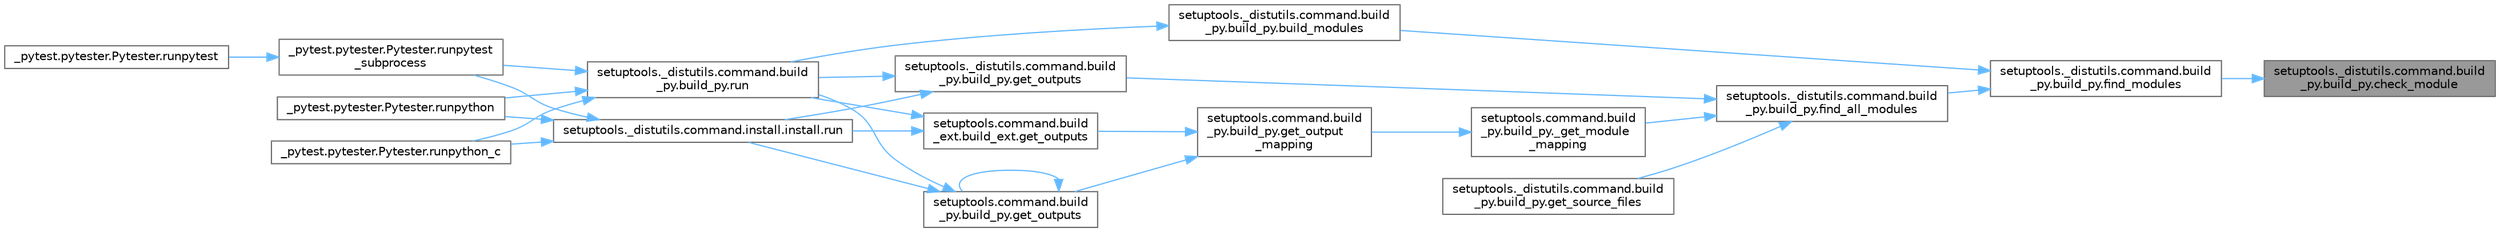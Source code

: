 digraph "setuptools._distutils.command.build_py.build_py.check_module"
{
 // LATEX_PDF_SIZE
  bgcolor="transparent";
  edge [fontname=Helvetica,fontsize=10,labelfontname=Helvetica,labelfontsize=10];
  node [fontname=Helvetica,fontsize=10,shape=box,height=0.2,width=0.4];
  rankdir="RL";
  Node1 [id="Node000001",label="setuptools._distutils.command.build\l_py.build_py.check_module",height=0.2,width=0.4,color="gray40", fillcolor="grey60", style="filled", fontcolor="black",tooltip=" "];
  Node1 -> Node2 [id="edge1_Node000001_Node000002",dir="back",color="steelblue1",style="solid",tooltip=" "];
  Node2 [id="Node000002",label="setuptools._distutils.command.build\l_py.build_py.find_modules",height=0.2,width=0.4,color="grey40", fillcolor="white", style="filled",URL="$classsetuptools_1_1__distutils_1_1command_1_1build__py_1_1build__py.html#a724f641a8247f19d38875d6f6efbfaa8",tooltip=" "];
  Node2 -> Node3 [id="edge2_Node000002_Node000003",dir="back",color="steelblue1",style="solid",tooltip=" "];
  Node3 [id="Node000003",label="setuptools._distutils.command.build\l_py.build_py.build_modules",height=0.2,width=0.4,color="grey40", fillcolor="white", style="filled",URL="$classsetuptools_1_1__distutils_1_1command_1_1build__py_1_1build__py.html#acfda271dc618a53316fba55fb79c462e",tooltip=" "];
  Node3 -> Node4 [id="edge3_Node000003_Node000004",dir="back",color="steelblue1",style="solid",tooltip=" "];
  Node4 [id="Node000004",label="setuptools._distutils.command.build\l_py.build_py.run",height=0.2,width=0.4,color="grey40", fillcolor="white", style="filled",URL="$classsetuptools_1_1__distutils_1_1command_1_1build__py_1_1build__py.html#a12ccc381525d7b9f7c3757cda2fcb404",tooltip=" "];
  Node4 -> Node5 [id="edge4_Node000004_Node000005",dir="back",color="steelblue1",style="solid",tooltip=" "];
  Node5 [id="Node000005",label="_pytest.pytester.Pytester.runpytest\l_subprocess",height=0.2,width=0.4,color="grey40", fillcolor="white", style="filled",URL="$class__pytest_1_1pytester_1_1_pytester.html#a59323c6d6a1469a1206f1c0b8fce99c9",tooltip=" "];
  Node5 -> Node6 [id="edge5_Node000005_Node000006",dir="back",color="steelblue1",style="solid",tooltip=" "];
  Node6 [id="Node000006",label="_pytest.pytester.Pytester.runpytest",height=0.2,width=0.4,color="grey40", fillcolor="white", style="filled",URL="$class__pytest_1_1pytester_1_1_pytester.html#a2765db48ffe1b8853581d711ff43a87b",tooltip=" "];
  Node4 -> Node7 [id="edge6_Node000004_Node000007",dir="back",color="steelblue1",style="solid",tooltip=" "];
  Node7 [id="Node000007",label="_pytest.pytester.Pytester.runpython",height=0.2,width=0.4,color="grey40", fillcolor="white", style="filled",URL="$class__pytest_1_1pytester_1_1_pytester.html#a4e0c539507f15fd333cf618faf9687ef",tooltip=" "];
  Node4 -> Node8 [id="edge7_Node000004_Node000008",dir="back",color="steelblue1",style="solid",tooltip=" "];
  Node8 [id="Node000008",label="_pytest.pytester.Pytester.runpython_c",height=0.2,width=0.4,color="grey40", fillcolor="white", style="filled",URL="$class__pytest_1_1pytester_1_1_pytester.html#aea789acfe206d9c40d9a6bf54a337f2a",tooltip=" "];
  Node2 -> Node9 [id="edge8_Node000002_Node000009",dir="back",color="steelblue1",style="solid",tooltip=" "];
  Node9 [id="Node000009",label="setuptools._distutils.command.build\l_py.build_py.find_all_modules",height=0.2,width=0.4,color="grey40", fillcolor="white", style="filled",URL="$classsetuptools_1_1__distutils_1_1command_1_1build__py_1_1build__py.html#ad14bc7eacc6abeaa9d23f38c5f5d4f3e",tooltip=" "];
  Node9 -> Node10 [id="edge9_Node000009_Node000010",dir="back",color="steelblue1",style="solid",tooltip=" "];
  Node10 [id="Node000010",label="setuptools.command.build\l_py.build_py._get_module\l_mapping",height=0.2,width=0.4,color="grey40", fillcolor="white", style="filled",URL="$classsetuptools_1_1command_1_1build__py_1_1build__py.html#a37ef66e0ec2282b115e87fd3e7c2a23e",tooltip=" "];
  Node10 -> Node11 [id="edge10_Node000010_Node000011",dir="back",color="steelblue1",style="solid",tooltip=" "];
  Node11 [id="Node000011",label="setuptools.command.build\l_py.build_py.get_output\l_mapping",height=0.2,width=0.4,color="grey40", fillcolor="white", style="filled",URL="$classsetuptools_1_1command_1_1build__py_1_1build__py.html#aca19d12f9d49440b9730c9309b63c050",tooltip=" "];
  Node11 -> Node12 [id="edge11_Node000011_Node000012",dir="back",color="steelblue1",style="solid",tooltip=" "];
  Node12 [id="Node000012",label="setuptools.command.build\l_ext.build_ext.get_outputs",height=0.2,width=0.4,color="grey40", fillcolor="white", style="filled",URL="$classsetuptools_1_1command_1_1build__ext_1_1build__ext.html#a834f243d89ea3ee2f57ad22a662f4665",tooltip=" "];
  Node12 -> Node4 [id="edge12_Node000012_Node000004",dir="back",color="steelblue1",style="solid",tooltip=" "];
  Node12 -> Node13 [id="edge13_Node000012_Node000013",dir="back",color="steelblue1",style="solid",tooltip=" "];
  Node13 [id="Node000013",label="setuptools._distutils.command.install.install.run",height=0.2,width=0.4,color="grey40", fillcolor="white", style="filled",URL="$classsetuptools_1_1__distutils_1_1command_1_1install_1_1install.html#a334865e31c8184ad6db89bade3233a4f",tooltip=" "];
  Node13 -> Node5 [id="edge14_Node000013_Node000005",dir="back",color="steelblue1",style="solid",tooltip=" "];
  Node13 -> Node7 [id="edge15_Node000013_Node000007",dir="back",color="steelblue1",style="solid",tooltip=" "];
  Node13 -> Node8 [id="edge16_Node000013_Node000008",dir="back",color="steelblue1",style="solid",tooltip=" "];
  Node11 -> Node14 [id="edge17_Node000011_Node000014",dir="back",color="steelblue1",style="solid",tooltip=" "];
  Node14 [id="Node000014",label="setuptools.command.build\l_py.build_py.get_outputs",height=0.2,width=0.4,color="grey40", fillcolor="white", style="filled",URL="$classsetuptools_1_1command_1_1build__py_1_1build__py.html#adcbbc691ee0e02d57d58f5ac928a8b68",tooltip=" "];
  Node14 -> Node14 [id="edge18_Node000014_Node000014",dir="back",color="steelblue1",style="solid",tooltip=" "];
  Node14 -> Node4 [id="edge19_Node000014_Node000004",dir="back",color="steelblue1",style="solid",tooltip=" "];
  Node14 -> Node13 [id="edge20_Node000014_Node000013",dir="back",color="steelblue1",style="solid",tooltip=" "];
  Node9 -> Node15 [id="edge21_Node000009_Node000015",dir="back",color="steelblue1",style="solid",tooltip=" "];
  Node15 [id="Node000015",label="setuptools._distutils.command.build\l_py.build_py.get_outputs",height=0.2,width=0.4,color="grey40", fillcolor="white", style="filled",URL="$classsetuptools_1_1__distutils_1_1command_1_1build__py_1_1build__py.html#a46cabd50dc25977134825f0bff6b2bc3",tooltip=" "];
  Node15 -> Node4 [id="edge22_Node000015_Node000004",dir="back",color="steelblue1",style="solid",tooltip=" "];
  Node15 -> Node13 [id="edge23_Node000015_Node000013",dir="back",color="steelblue1",style="solid",tooltip=" "];
  Node9 -> Node16 [id="edge24_Node000009_Node000016",dir="back",color="steelblue1",style="solid",tooltip=" "];
  Node16 [id="Node000016",label="setuptools._distutils.command.build\l_py.build_py.get_source_files",height=0.2,width=0.4,color="grey40", fillcolor="white", style="filled",URL="$classsetuptools_1_1__distutils_1_1command_1_1build__py_1_1build__py.html#ad72c834c640f99dc9c72e1d2449961d2",tooltip=" "];
}
